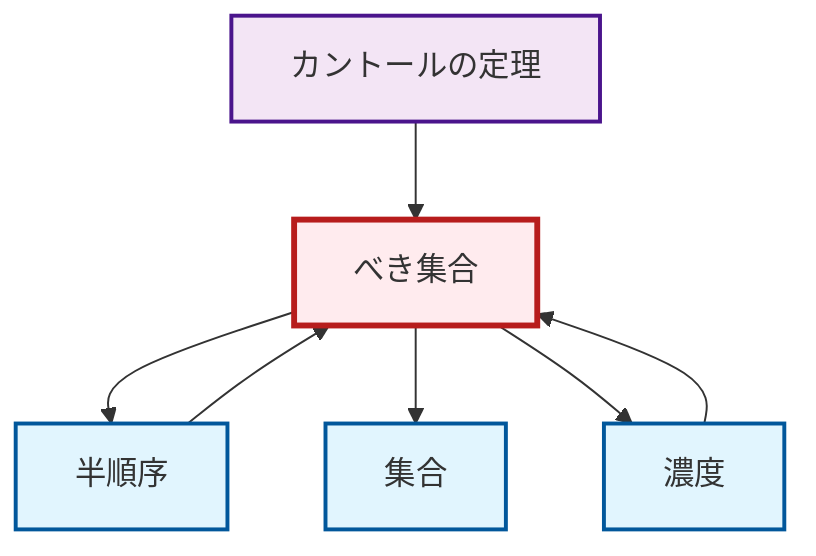 graph TD
    classDef definition fill:#e1f5fe,stroke:#01579b,stroke-width:2px
    classDef theorem fill:#f3e5f5,stroke:#4a148c,stroke-width:2px
    classDef axiom fill:#fff3e0,stroke:#e65100,stroke-width:2px
    classDef example fill:#e8f5e9,stroke:#1b5e20,stroke-width:2px
    classDef current fill:#ffebee,stroke:#b71c1c,stroke-width:3px
    def-set["集合"]:::definition
    def-power-set["べき集合"]:::definition
    def-partial-order["半順序"]:::definition
    def-cardinality["濃度"]:::definition
    thm-cantor["カントールの定理"]:::theorem
    def-power-set --> def-partial-order
    def-power-set --> def-set
    thm-cantor --> def-power-set
    def-cardinality --> def-power-set
    def-power-set --> def-cardinality
    def-partial-order --> def-power-set
    class def-power-set current